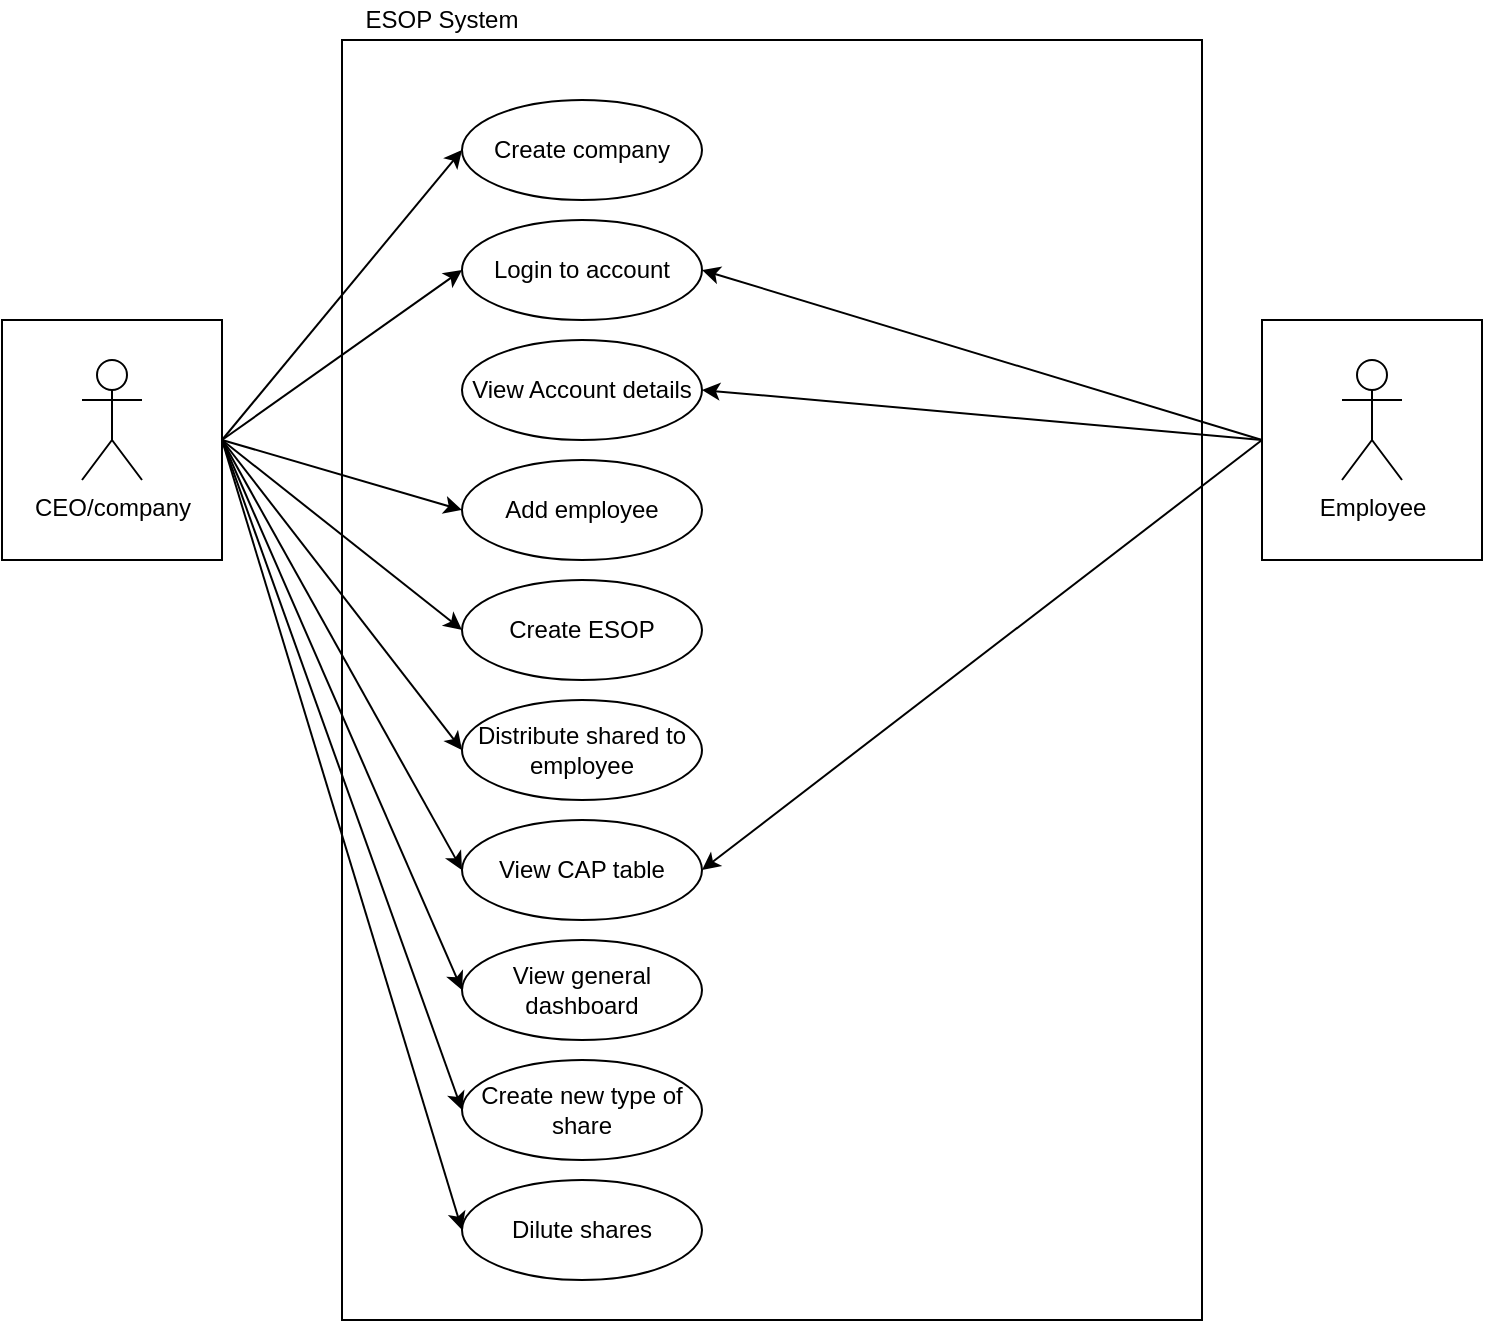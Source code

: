 <mxfile version="13.7.3" type="github"><diagram id="3QOtglZNj9Q2IBxmUiDg" name="Page-1"><mxGraphModel dx="1350" dy="769" grid="1" gridSize="10" guides="1" tooltips="1" connect="1" arrows="1" fold="1" page="1" pageScale="1" pageWidth="827" pageHeight="1169" math="0" shadow="0"><root><mxCell id="0"/><mxCell id="1" parent="0"/><mxCell id="Hf4-NCFFuVOZYVs5iG5I-1" value="" style="rounded=0;whiteSpace=wrap;html=1;" vertex="1" parent="1"><mxGeometry x="180" y="100" width="430" height="640" as="geometry"/></mxCell><mxCell id="Hf4-NCFFuVOZYVs5iG5I-6" value="" style="group" vertex="1" connectable="0" parent="1"><mxGeometry x="10" y="240" width="110" height="120" as="geometry"/></mxCell><mxCell id="Hf4-NCFFuVOZYVs5iG5I-5" value="" style="rounded=0;whiteSpace=wrap;html=1;" vertex="1" parent="Hf4-NCFFuVOZYVs5iG5I-6"><mxGeometry width="110" height="120" as="geometry"/></mxCell><mxCell id="Hf4-NCFFuVOZYVs5iG5I-2" value="CEO/company" style="shape=umlActor;verticalLabelPosition=bottom;verticalAlign=top;html=1;outlineConnect=0;" vertex="1" parent="Hf4-NCFFuVOZYVs5iG5I-6"><mxGeometry x="40" y="20" width="30" height="60" as="geometry"/></mxCell><mxCell id="Hf4-NCFFuVOZYVs5iG5I-7" value="" style="group" vertex="1" connectable="0" parent="1"><mxGeometry x="640" y="240" width="110" height="120" as="geometry"/></mxCell><mxCell id="Hf4-NCFFuVOZYVs5iG5I-8" value="" style="rounded=0;whiteSpace=wrap;html=1;" vertex="1" parent="Hf4-NCFFuVOZYVs5iG5I-7"><mxGeometry width="110" height="120" as="geometry"/></mxCell><mxCell id="Hf4-NCFFuVOZYVs5iG5I-9" value="Employee" style="shape=umlActor;verticalLabelPosition=bottom;verticalAlign=top;html=1;outlineConnect=0;" vertex="1" parent="Hf4-NCFFuVOZYVs5iG5I-7"><mxGeometry x="40" y="20" width="30" height="60" as="geometry"/></mxCell><mxCell id="Hf4-NCFFuVOZYVs5iG5I-10" value="Create company" style="ellipse;whiteSpace=wrap;html=1;" vertex="1" parent="1"><mxGeometry x="240" y="130" width="120" height="50" as="geometry"/></mxCell><mxCell id="Hf4-NCFFuVOZYVs5iG5I-11" value="Add employee" style="ellipse;whiteSpace=wrap;html=1;" vertex="1" parent="1"><mxGeometry x="240" y="310" width="120" height="50" as="geometry"/></mxCell><mxCell id="Hf4-NCFFuVOZYVs5iG5I-12" value="Create ESOP" style="ellipse;whiteSpace=wrap;html=1;" vertex="1" parent="1"><mxGeometry x="240" y="370" width="120" height="50" as="geometry"/></mxCell><mxCell id="Hf4-NCFFuVOZYVs5iG5I-13" value="Login to account" style="ellipse;whiteSpace=wrap;html=1;" vertex="1" parent="1"><mxGeometry x="240" y="190" width="120" height="50" as="geometry"/></mxCell><mxCell id="Hf4-NCFFuVOZYVs5iG5I-14" value="Distribute shared to employee" style="ellipse;whiteSpace=wrap;html=1;" vertex="1" parent="1"><mxGeometry x="240" y="430" width="120" height="50" as="geometry"/></mxCell><mxCell id="Hf4-NCFFuVOZYVs5iG5I-15" value="View CAP table" style="ellipse;whiteSpace=wrap;html=1;" vertex="1" parent="1"><mxGeometry x="240" y="490" width="120" height="50" as="geometry"/></mxCell><mxCell id="Hf4-NCFFuVOZYVs5iG5I-16" value="View general dashboard" style="ellipse;whiteSpace=wrap;html=1;" vertex="1" parent="1"><mxGeometry x="240" y="550" width="120" height="50" as="geometry"/></mxCell><mxCell id="Hf4-NCFFuVOZYVs5iG5I-17" value="Create new type of share" style="ellipse;whiteSpace=wrap;html=1;" vertex="1" parent="1"><mxGeometry x="240" y="610" width="120" height="50" as="geometry"/></mxCell><mxCell id="Hf4-NCFFuVOZYVs5iG5I-18" value="Dilute shares" style="ellipse;whiteSpace=wrap;html=1;" vertex="1" parent="1"><mxGeometry x="240" y="670" width="120" height="50" as="geometry"/></mxCell><mxCell id="Hf4-NCFFuVOZYVs5iG5I-20" style="edgeStyle=none;rounded=0;orthogonalLoop=1;jettySize=auto;html=1;exitX=1;exitY=0.5;exitDx=0;exitDy=0;entryX=0;entryY=0.5;entryDx=0;entryDy=0;" edge="1" parent="1" source="Hf4-NCFFuVOZYVs5iG5I-5" target="Hf4-NCFFuVOZYVs5iG5I-10"><mxGeometry relative="1" as="geometry"/></mxCell><mxCell id="Hf4-NCFFuVOZYVs5iG5I-21" style="edgeStyle=none;rounded=0;orthogonalLoop=1;jettySize=auto;html=1;exitX=1;exitY=0.5;exitDx=0;exitDy=0;entryX=0;entryY=0.5;entryDx=0;entryDy=0;" edge="1" parent="1" source="Hf4-NCFFuVOZYVs5iG5I-5" target="Hf4-NCFFuVOZYVs5iG5I-13"><mxGeometry relative="1" as="geometry"/></mxCell><mxCell id="Hf4-NCFFuVOZYVs5iG5I-22" style="edgeStyle=none;rounded=0;orthogonalLoop=1;jettySize=auto;html=1;exitX=1;exitY=0.5;exitDx=0;exitDy=0;entryX=0;entryY=0.5;entryDx=0;entryDy=0;" edge="1" parent="1" source="Hf4-NCFFuVOZYVs5iG5I-5" target="Hf4-NCFFuVOZYVs5iG5I-11"><mxGeometry relative="1" as="geometry"/></mxCell><mxCell id="Hf4-NCFFuVOZYVs5iG5I-23" style="edgeStyle=none;rounded=0;orthogonalLoop=1;jettySize=auto;html=1;exitX=1;exitY=0.5;exitDx=0;exitDy=0;entryX=0;entryY=0.5;entryDx=0;entryDy=0;" edge="1" parent="1" source="Hf4-NCFFuVOZYVs5iG5I-5" target="Hf4-NCFFuVOZYVs5iG5I-12"><mxGeometry relative="1" as="geometry"/></mxCell><mxCell id="Hf4-NCFFuVOZYVs5iG5I-24" style="edgeStyle=none;rounded=0;orthogonalLoop=1;jettySize=auto;html=1;exitX=1;exitY=0.5;exitDx=0;exitDy=0;entryX=0;entryY=0.5;entryDx=0;entryDy=0;" edge="1" parent="1" source="Hf4-NCFFuVOZYVs5iG5I-5" target="Hf4-NCFFuVOZYVs5iG5I-14"><mxGeometry relative="1" as="geometry"/></mxCell><mxCell id="Hf4-NCFFuVOZYVs5iG5I-25" style="edgeStyle=none;rounded=0;orthogonalLoop=1;jettySize=auto;html=1;exitX=1;exitY=0.5;exitDx=0;exitDy=0;entryX=0;entryY=0.5;entryDx=0;entryDy=0;" edge="1" parent="1" source="Hf4-NCFFuVOZYVs5iG5I-5" target="Hf4-NCFFuVOZYVs5iG5I-15"><mxGeometry relative="1" as="geometry"/></mxCell><mxCell id="Hf4-NCFFuVOZYVs5iG5I-26" style="edgeStyle=none;rounded=0;orthogonalLoop=1;jettySize=auto;html=1;exitX=1;exitY=0.5;exitDx=0;exitDy=0;entryX=0;entryY=0.5;entryDx=0;entryDy=0;" edge="1" parent="1" source="Hf4-NCFFuVOZYVs5iG5I-5" target="Hf4-NCFFuVOZYVs5iG5I-16"><mxGeometry relative="1" as="geometry"/></mxCell><mxCell id="Hf4-NCFFuVOZYVs5iG5I-27" style="edgeStyle=none;rounded=0;orthogonalLoop=1;jettySize=auto;html=1;exitX=1;exitY=0.5;exitDx=0;exitDy=0;entryX=0;entryY=0.5;entryDx=0;entryDy=0;" edge="1" parent="1" source="Hf4-NCFFuVOZYVs5iG5I-5" target="Hf4-NCFFuVOZYVs5iG5I-17"><mxGeometry relative="1" as="geometry"/></mxCell><mxCell id="Hf4-NCFFuVOZYVs5iG5I-28" style="edgeStyle=none;rounded=0;orthogonalLoop=1;jettySize=auto;html=1;exitX=1;exitY=0.5;exitDx=0;exitDy=0;entryX=0;entryY=0.5;entryDx=0;entryDy=0;" edge="1" parent="1" source="Hf4-NCFFuVOZYVs5iG5I-5" target="Hf4-NCFFuVOZYVs5iG5I-18"><mxGeometry relative="1" as="geometry"/></mxCell><mxCell id="Hf4-NCFFuVOZYVs5iG5I-29" style="edgeStyle=none;rounded=0;orthogonalLoop=1;jettySize=auto;html=1;exitX=0;exitY=0.5;exitDx=0;exitDy=0;entryX=1;entryY=0.5;entryDx=0;entryDy=0;" edge="1" parent="1" source="Hf4-NCFFuVOZYVs5iG5I-8" target="Hf4-NCFFuVOZYVs5iG5I-13"><mxGeometry relative="1" as="geometry"/></mxCell><mxCell id="Hf4-NCFFuVOZYVs5iG5I-30" style="edgeStyle=none;rounded=0;orthogonalLoop=1;jettySize=auto;html=1;exitX=0;exitY=0.5;exitDx=0;exitDy=0;entryX=1;entryY=0.5;entryDx=0;entryDy=0;" edge="1" parent="1" source="Hf4-NCFFuVOZYVs5iG5I-8" target="Hf4-NCFFuVOZYVs5iG5I-15"><mxGeometry relative="1" as="geometry"/></mxCell><mxCell id="Hf4-NCFFuVOZYVs5iG5I-31" value="View Account details" style="ellipse;whiteSpace=wrap;html=1;" vertex="1" parent="1"><mxGeometry x="240" y="250" width="120" height="50" as="geometry"/></mxCell><mxCell id="Hf4-NCFFuVOZYVs5iG5I-32" style="edgeStyle=none;rounded=0;orthogonalLoop=1;jettySize=auto;html=1;exitX=0;exitY=0.5;exitDx=0;exitDy=0;entryX=1;entryY=0.5;entryDx=0;entryDy=0;" edge="1" parent="1" source="Hf4-NCFFuVOZYVs5iG5I-8" target="Hf4-NCFFuVOZYVs5iG5I-31"><mxGeometry relative="1" as="geometry"/></mxCell><mxCell id="Hf4-NCFFuVOZYVs5iG5I-33" value="ESOP System" style="text;html=1;strokeColor=none;fillColor=none;align=center;verticalAlign=middle;whiteSpace=wrap;rounded=0;" vertex="1" parent="1"><mxGeometry x="180" y="80" width="100" height="20" as="geometry"/></mxCell></root></mxGraphModel></diagram></mxfile>